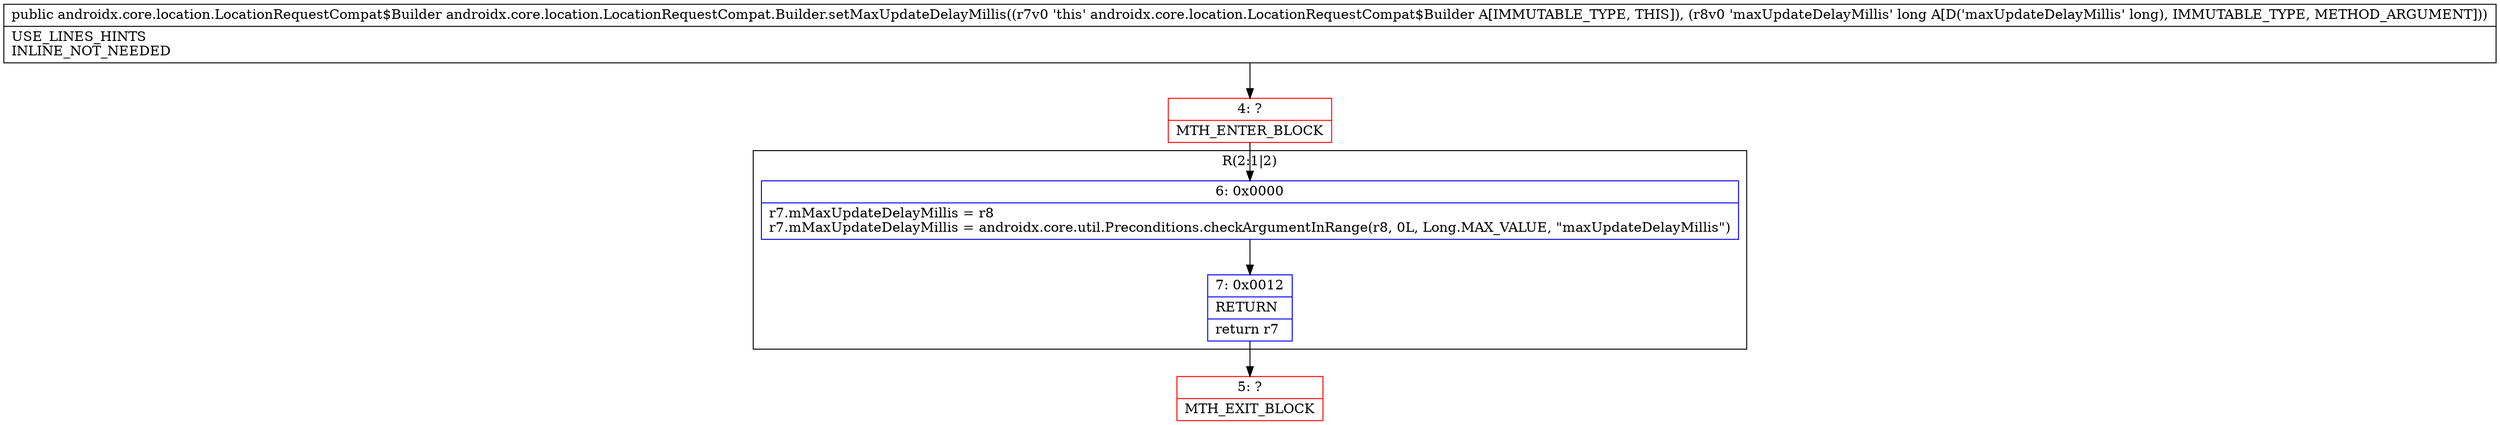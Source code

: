 digraph "CFG forandroidx.core.location.LocationRequestCompat.Builder.setMaxUpdateDelayMillis(J)Landroidx\/core\/location\/LocationRequestCompat$Builder;" {
subgraph cluster_Region_1872189479 {
label = "R(2:1|2)";
node [shape=record,color=blue];
Node_6 [shape=record,label="{6\:\ 0x0000|r7.mMaxUpdateDelayMillis = r8\lr7.mMaxUpdateDelayMillis = androidx.core.util.Preconditions.checkArgumentInRange(r8, 0L, Long.MAX_VALUE, \"maxUpdateDelayMillis\")\l}"];
Node_7 [shape=record,label="{7\:\ 0x0012|RETURN\l|return r7\l}"];
}
Node_4 [shape=record,color=red,label="{4\:\ ?|MTH_ENTER_BLOCK\l}"];
Node_5 [shape=record,color=red,label="{5\:\ ?|MTH_EXIT_BLOCK\l}"];
MethodNode[shape=record,label="{public androidx.core.location.LocationRequestCompat$Builder androidx.core.location.LocationRequestCompat.Builder.setMaxUpdateDelayMillis((r7v0 'this' androidx.core.location.LocationRequestCompat$Builder A[IMMUTABLE_TYPE, THIS]), (r8v0 'maxUpdateDelayMillis' long A[D('maxUpdateDelayMillis' long), IMMUTABLE_TYPE, METHOD_ARGUMENT]))  | USE_LINES_HINTS\lINLINE_NOT_NEEDED\l}"];
MethodNode -> Node_4;Node_6 -> Node_7;
Node_7 -> Node_5;
Node_4 -> Node_6;
}

